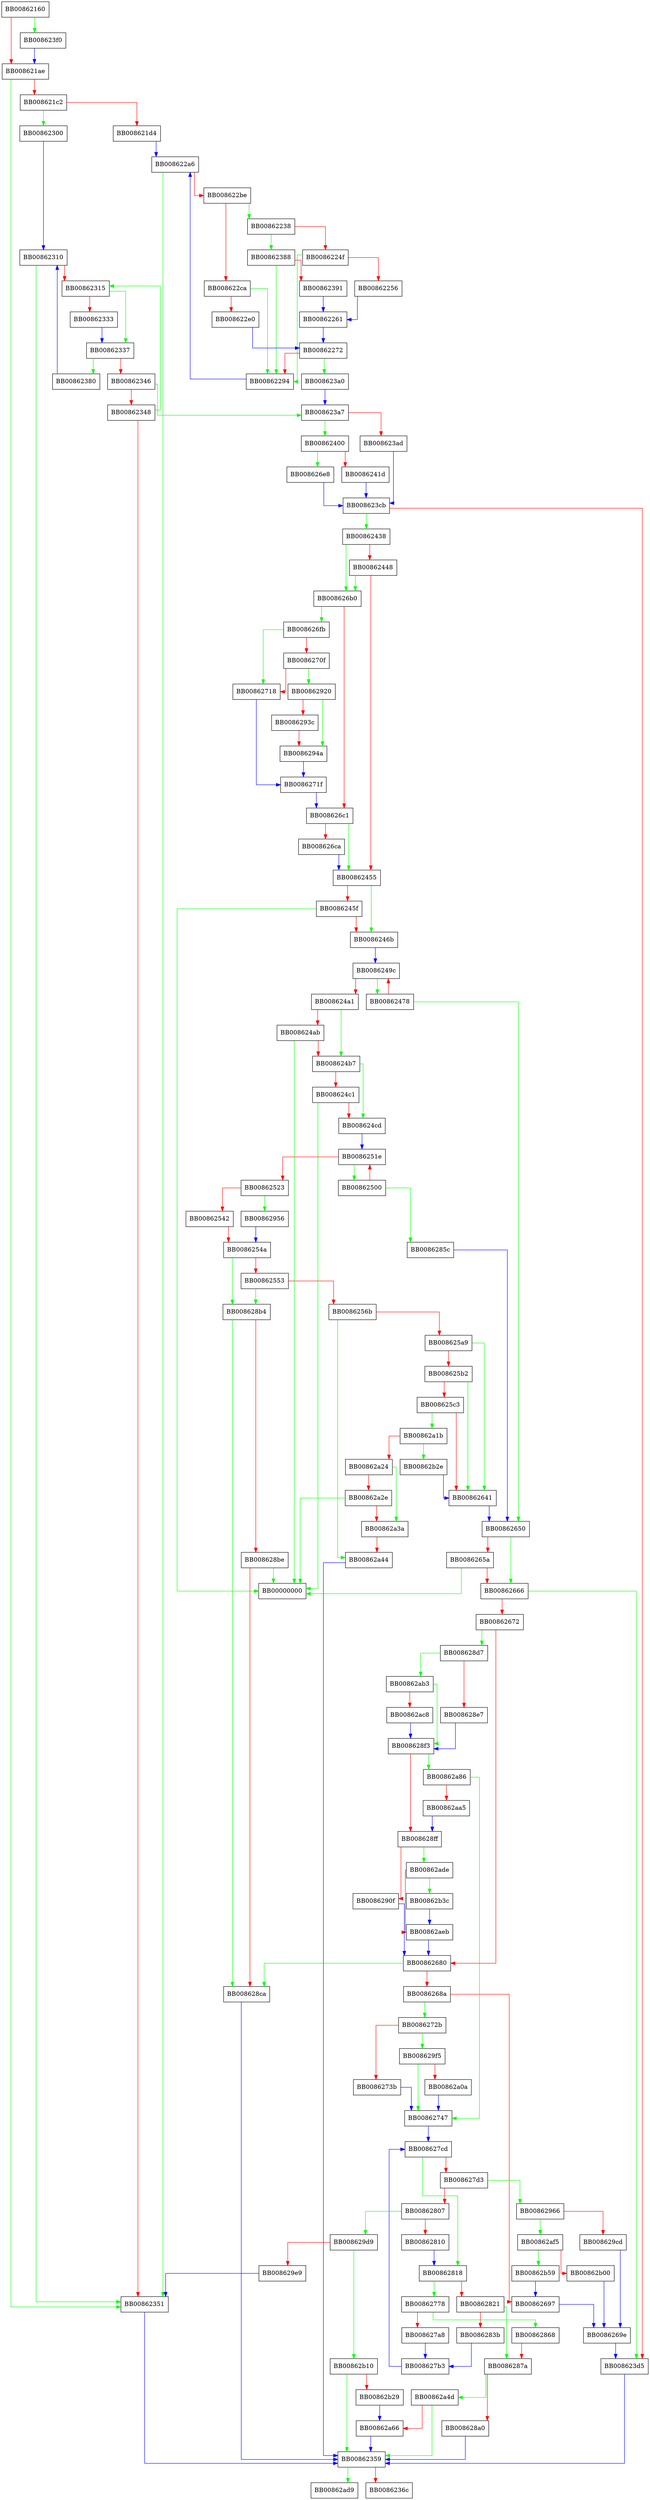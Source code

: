 digraph _nl_find_msg {
  node [shape="box"];
  graph [splines=ortho];
  BB00862160 -> BB008623f0 [color="green"];
  BB00862160 -> BB008621ae [color="red"];
  BB008621ae -> BB00862351 [color="green"];
  BB008621ae -> BB008621c2 [color="red"];
  BB008621c2 -> BB00862300 [color="green"];
  BB008621c2 -> BB008621d4 [color="red"];
  BB008621d4 -> BB008622a6 [color="blue"];
  BB00862238 -> BB00862388 [color="green"];
  BB00862238 -> BB0086224f [color="red"];
  BB0086224f -> BB00862294 [color="green"];
  BB0086224f -> BB00862256 [color="red"];
  BB00862256 -> BB00862261 [color="blue"];
  BB00862261 -> BB00862272 [color="blue"];
  BB00862272 -> BB008623a0 [color="green"];
  BB00862272 -> BB00862294 [color="red"];
  BB00862294 -> BB008622a6 [color="blue"];
  BB008622a6 -> BB00862351 [color="green"];
  BB008622a6 -> BB008622be [color="red"];
  BB008622be -> BB00862238 [color="green"];
  BB008622be -> BB008622ca [color="red"];
  BB008622ca -> BB00862294 [color="green"];
  BB008622ca -> BB008622e0 [color="red"];
  BB008622e0 -> BB00862272 [color="blue"];
  BB00862300 -> BB00862310 [color="blue"];
  BB00862310 -> BB00862351 [color="green"];
  BB00862310 -> BB00862315 [color="red"];
  BB00862315 -> BB00862337 [color="green"];
  BB00862315 -> BB00862333 [color="red"];
  BB00862333 -> BB00862337 [color="blue"];
  BB00862337 -> BB00862380 [color="green"];
  BB00862337 -> BB00862346 [color="red"];
  BB00862346 -> BB008623a7 [color="green"];
  BB00862346 -> BB00862348 [color="red"];
  BB00862348 -> BB00862315 [color="green"];
  BB00862348 -> BB00862351 [color="red"];
  BB00862351 -> BB00862359 [color="blue"];
  BB00862359 -> BB00862ad9 [color="green"];
  BB00862359 -> BB0086236c [color="red"];
  BB00862380 -> BB00862310 [color="blue"];
  BB00862388 -> BB00862294 [color="green"];
  BB00862388 -> BB00862391 [color="red"];
  BB00862391 -> BB00862261 [color="blue"];
  BB008623a0 -> BB008623a7 [color="blue"];
  BB008623a7 -> BB00862400 [color="green"];
  BB008623a7 -> BB008623ad [color="red"];
  BB008623ad -> BB008623cb [color="blue"];
  BB008623cb -> BB00862438 [color="green"];
  BB008623cb -> BB008623d5 [color="red"];
  BB008623d5 -> BB00862359 [color="blue"];
  BB008623f0 -> BB008621ae [color="blue"];
  BB00862400 -> BB008626e8 [color="green"];
  BB00862400 -> BB0086241d [color="red"];
  BB0086241d -> BB008623cb [color="blue"];
  BB00862438 -> BB008626b0 [color="green"];
  BB00862438 -> BB00862448 [color="red"];
  BB00862448 -> BB008626b0 [color="green"];
  BB00862448 -> BB00862455 [color="red"];
  BB00862455 -> BB0086246b [color="green"];
  BB00862455 -> BB0086245f [color="red"];
  BB0086245f -> BB00000000 [color="green"];
  BB0086245f -> BB0086246b [color="red"];
  BB0086246b -> BB0086249c [color="blue"];
  BB00862478 -> BB00862650 [color="green"];
  BB00862478 -> BB0086249c [color="red"];
  BB0086249c -> BB00862478 [color="green"];
  BB0086249c -> BB008624a1 [color="red"];
  BB008624a1 -> BB008624b7 [color="green"];
  BB008624a1 -> BB008624ab [color="red"];
  BB008624ab -> BB00000000 [color="green"];
  BB008624ab -> BB008624b7 [color="red"];
  BB008624b7 -> BB008624cd [color="green"];
  BB008624b7 -> BB008624c1 [color="red"];
  BB008624c1 -> BB00000000 [color="green"];
  BB008624c1 -> BB008624cd [color="red"];
  BB008624cd -> BB0086251e [color="blue"];
  BB00862500 -> BB0086285c [color="green"];
  BB00862500 -> BB0086251e [color="red"];
  BB0086251e -> BB00862500 [color="green"];
  BB0086251e -> BB00862523 [color="red"];
  BB00862523 -> BB00862956 [color="green"];
  BB00862523 -> BB00862542 [color="red"];
  BB00862542 -> BB0086254a [color="red"];
  BB0086254a -> BB008628b4 [color="green"];
  BB0086254a -> BB00862553 [color="red"];
  BB00862553 -> BB008628b4 [color="green"];
  BB00862553 -> BB0086256b [color="red"];
  BB0086256b -> BB00862a44 [color="green"];
  BB0086256b -> BB008625a9 [color="red"];
  BB008625a9 -> BB00862641 [color="green"];
  BB008625a9 -> BB008625b2 [color="red"];
  BB008625b2 -> BB00862641 [color="green"];
  BB008625b2 -> BB008625c3 [color="red"];
  BB008625c3 -> BB00862a1b [color="green"];
  BB008625c3 -> BB00862641 [color="red"];
  BB00862641 -> BB00862650 [color="blue"];
  BB00862650 -> BB00862666 [color="green"];
  BB00862650 -> BB0086265a [color="red"];
  BB0086265a -> BB00000000 [color="green"];
  BB0086265a -> BB00862666 [color="red"];
  BB00862666 -> BB008623d5 [color="green"];
  BB00862666 -> BB00862672 [color="red"];
  BB00862672 -> BB008628d7 [color="green"];
  BB00862672 -> BB00862680 [color="red"];
  BB00862680 -> BB008628ca [color="green"];
  BB00862680 -> BB0086268a [color="red"];
  BB0086268a -> BB0086272b [color="green"];
  BB0086268a -> BB00862697 [color="red"];
  BB00862697 -> BB0086269e [color="blue"];
  BB0086269e -> BB008623d5 [color="blue"];
  BB008626b0 -> BB008626fb [color="green"];
  BB008626b0 -> BB008626c1 [color="red"];
  BB008626c1 -> BB00862455 [color="green"];
  BB008626c1 -> BB008626ca [color="red"];
  BB008626ca -> BB00862455 [color="blue"];
  BB008626e8 -> BB008623cb [color="blue"];
  BB008626fb -> BB00862718 [color="green"];
  BB008626fb -> BB0086270f [color="red"];
  BB0086270f -> BB00862920 [color="green"];
  BB0086270f -> BB00862718 [color="red"];
  BB00862718 -> BB0086271f [color="blue"];
  BB0086271f -> BB008626c1 [color="blue"];
  BB0086272b -> BB008629f5 [color="green"];
  BB0086272b -> BB0086273b [color="red"];
  BB0086273b -> BB00862747 [color="blue"];
  BB00862747 -> BB008627cd [color="blue"];
  BB00862778 -> BB00862868 [color="green"];
  BB00862778 -> BB008627a8 [color="red"];
  BB008627a8 -> BB008627b3 [color="blue"];
  BB008627b3 -> BB008627cd [color="blue"];
  BB008627cd -> BB00862818 [color="green"];
  BB008627cd -> BB008627d3 [color="red"];
  BB008627d3 -> BB00862966 [color="green"];
  BB008627d3 -> BB00862807 [color="red"];
  BB00862807 -> BB008629d9 [color="green"];
  BB00862807 -> BB00862810 [color="red"];
  BB00862810 -> BB00862818 [color="blue"];
  BB00862818 -> BB00862778 [color="green"];
  BB00862818 -> BB00862821 [color="red"];
  BB00862821 -> BB0086287a [color="green"];
  BB00862821 -> BB0086283b [color="red"];
  BB0086283b -> BB008627b3 [color="blue"];
  BB0086285c -> BB00862650 [color="blue"];
  BB00862868 -> BB0086287a [color="red"];
  BB0086287a -> BB00862a4d [color="green"];
  BB0086287a -> BB008628a0 [color="red"];
  BB008628a0 -> BB00862359 [color="blue"];
  BB008628b4 -> BB008628ca [color="green"];
  BB008628b4 -> BB008628be [color="red"];
  BB008628be -> BB00000000 [color="green"];
  BB008628be -> BB008628ca [color="red"];
  BB008628ca -> BB00862359 [color="blue"];
  BB008628d7 -> BB00862ab3 [color="green"];
  BB008628d7 -> BB008628e7 [color="red"];
  BB008628e7 -> BB008628f3 [color="blue"];
  BB008628f3 -> BB00862a86 [color="green"];
  BB008628f3 -> BB008628ff [color="red"];
  BB008628ff -> BB00862ade [color="green"];
  BB008628ff -> BB0086290f [color="red"];
  BB0086290f -> BB00862680 [color="blue"];
  BB00862920 -> BB0086294a [color="green"];
  BB00862920 -> BB0086293c [color="red"];
  BB0086293c -> BB0086294a [color="red"];
  BB0086294a -> BB0086271f [color="blue"];
  BB00862956 -> BB0086254a [color="blue"];
  BB00862966 -> BB00862af5 [color="green"];
  BB00862966 -> BB008629cd [color="red"];
  BB008629cd -> BB0086269e [color="blue"];
  BB008629d9 -> BB00862b10 [color="green"];
  BB008629d9 -> BB008629e9 [color="red"];
  BB008629e9 -> BB00862351 [color="blue"];
  BB008629f5 -> BB00862747 [color="green"];
  BB008629f5 -> BB00862a0a [color="red"];
  BB00862a0a -> BB00862747 [color="blue"];
  BB00862a1b -> BB00862b2e [color="green"];
  BB00862a1b -> BB00862a24 [color="red"];
  BB00862a24 -> BB00862a3a [color="green"];
  BB00862a24 -> BB00862a2e [color="red"];
  BB00862a2e -> BB00000000 [color="green"];
  BB00862a2e -> BB00862a3a [color="red"];
  BB00862a3a -> BB00862a44 [color="red"];
  BB00862a44 -> BB00862359 [color="blue"];
  BB00862a4d -> BB00862359 [color="green"];
  BB00862a4d -> BB00862a66 [color="red"];
  BB00862a66 -> BB00862359 [color="blue"];
  BB00862a86 -> BB00862747 [color="green"];
  BB00862a86 -> BB00862aa5 [color="red"];
  BB00862aa5 -> BB008628ff [color="blue"];
  BB00862ab3 -> BB008628f3 [color="green"];
  BB00862ab3 -> BB00862ac8 [color="red"];
  BB00862ac8 -> BB008628f3 [color="blue"];
  BB00862ade -> BB00862b3c [color="green"];
  BB00862ade -> BB00862aeb [color="red"];
  BB00862aeb -> BB00862680 [color="blue"];
  BB00862af5 -> BB00862b59 [color="green"];
  BB00862af5 -> BB00862b00 [color="red"];
  BB00862b00 -> BB0086269e [color="blue"];
  BB00862b10 -> BB00862359 [color="green"];
  BB00862b10 -> BB00862b29 [color="red"];
  BB00862b29 -> BB00862a66 [color="blue"];
  BB00862b2e -> BB00862641 [color="blue"];
  BB00862b3c -> BB00862aeb [color="blue"];
  BB00862b59 -> BB00862697 [color="blue"];
}